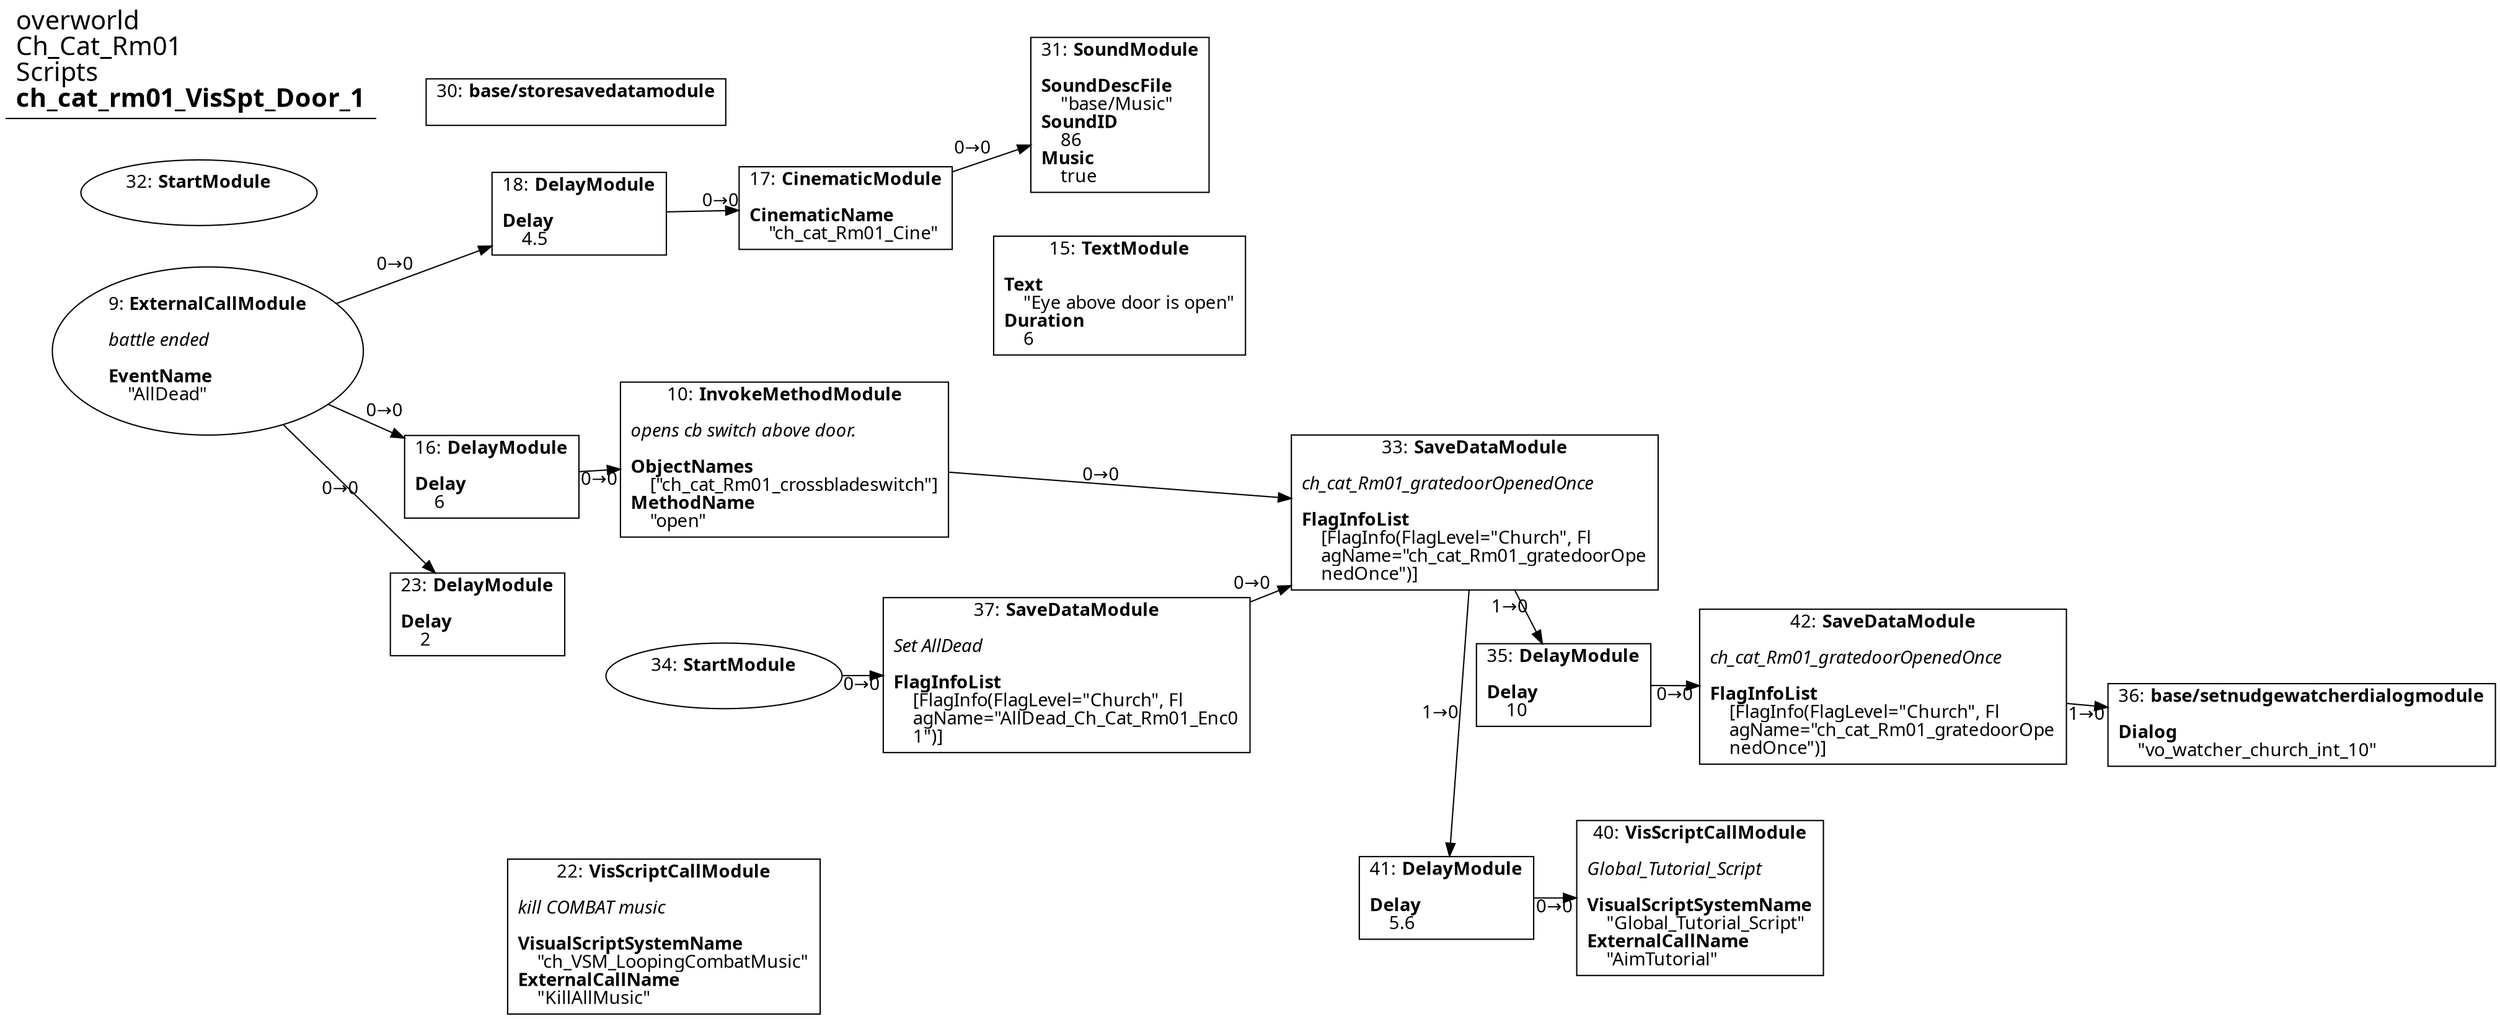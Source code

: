 digraph {
    layout = fdp;
    overlap = prism;
    sep = "+16";
    splines = spline;

    node [ shape = box ];

    graph [ fontname = "Segoe UI" ];
    node [ fontname = "Segoe UI" ];
    edge [ fontname = "Segoe UI" ];

    9 [ label = <9: <b>ExternalCallModule</b><br/><br/><i>battle ended<br align="left"/></i><br align="left"/><b>EventName</b><br align="left"/>    &quot;AllDead&quot;<br align="left"/>> ];
    9 [ shape = oval ]
    9 [ pos = "-0.187,-0.009000001!" ];
    9 -> 16 [ label = "0→0" ];
    9 -> 18 [ label = "0→0" ];
    9 -> 23 [ label = "0→0" ];

    10 [ label = <10: <b>InvokeMethodModule</b><br/><br/><i>opens cb switch above door.<br align="left"/></i><br align="left"/><b>ObjectNames</b><br align="left"/>    [&quot;ch_cat_Rm01_crossbladeswitch&quot;]<br align="left"/><b>MethodName</b><br align="left"/>    &quot;open&quot;<br align="left"/>> ];
    10 [ pos = "0.358,-0.086!" ];
    10 -> 33 [ label = "0→0" ];

    15 [ label = <15: <b>TextModule</b><br/><br/><b>Text</b><br align="left"/>    &quot;Eye above door is open&quot;<br align="left"/><b>Duration</b><br align="left"/>    6<br align="left"/>> ];
    15 [ pos = "0.572,0.028!" ];

    16 [ label = <16: <b>DelayModule</b><br/><br/><b>Delay</b><br align="left"/>    6<br align="left"/>> ];
    16 [ pos = "0.147,-0.086!" ];
    16 -> 10 [ label = "0→0" ];

    17 [ label = <17: <b>CinematicModule</b><br/><br/><b>CinematicName</b><br align="left"/>    &quot;ch_cat_Rm01_Cine&quot;<br align="left"/>> ];
    17 [ pos = "0.34100002,0.115!" ];
    17 -> 31 [ label = "0→0" ];

    18 [ label = <18: <b>DelayModule</b><br/><br/><b>Delay</b><br align="left"/>    4.5<br align="left"/>> ];
    18 [ pos = "0.147,0.115!" ];
    18 -> 17 [ label = "0→0" ];

    22 [ label = <22: <b>VisScriptCallModule</b><br/><br/><i>kill COMBAT music<br align="left"/></i><br align="left"/><b>VisualScriptSystemName</b><br align="left"/>    &quot;ch_VSM_LoopingCombatMusic&quot;<br align="left"/><b>ExternalCallName</b><br align="left"/>    &quot;KillAllMusic&quot;<br align="left"/>> ];
    22 [ pos = "0.26700002,-0.58400005!" ];

    23 [ label = <23: <b>DelayModule</b><br/><br/><b>Delay</b><br align="left"/>    2<br align="left"/>> ];
    23 [ pos = "0.14500001,-0.275!" ];

    30 [ label = <30: <b>base/storesavedatamodule</b><br/><br/>> ];
    30 [ pos = "0.148,0.185!" ];

    31 [ label = <31: <b>SoundModule</b><br/><br/><b>SoundDescFile</b><br align="left"/>    &quot;base/Music&quot;<br align="left"/><b>SoundID</b><br align="left"/>    86<br align="left"/><b>Music</b><br align="left"/>    true<br align="left"/>> ];
    31 [ pos = "0.573,0.17300001!" ];

    32 [ label = <32: <b>StartModule</b><br/><br/>> ];
    32 [ shape = oval ]
    32 [ pos = "-0.24700001,0.172!" ];

    33 [ label = <33: <b>SaveDataModule</b><br/><br/><i>ch_cat_Rm01_gratedoorOpenedOnce<br align="left"/></i><br align="left"/><b>FlagInfoList</b><br align="left"/>    [FlagInfo(FlagLevel=&quot;Church&quot;, Fl<br align="left"/>    agName=&quot;ch_cat_Rm01_gratedoorOpe<br align="left"/>    nedOnce&quot;)]<br align="left"/>> ];
    33 [ pos = "0.77000004,-0.23500001!" ];
    33 -> 35 [ label = "1→0" ];
    33 -> 41 [ label = "1→0" ];

    34 [ label = <34: <b>StartModule</b><br/><br/>> ];
    34 [ shape = oval ]
    34 [ pos = "0.344,-0.33!" ];
    34 -> 37 [ label = "0→0" ];

    35 [ label = <35: <b>DelayModule</b><br/><br/><b>Delay</b><br align="left"/>    10<br align="left"/>> ];
    35 [ pos = "1.1400001,-0.35200003!" ];
    35 -> 42 [ label = "0→0" ];

    36 [ label = <36: <b>base/setnudgewatcherdialogmodule</b><br/><br/><b>Dialog</b><br align="left"/>    &quot;vo_watcher_church_int_10&quot;<br align="left"/>> ];
    36 [ pos = "1.5630001,-0.37500003!" ];

    37 [ label = <37: <b>SaveDataModule</b><br/><br/><i>Set AllDead<br align="left"/></i><br align="left"/><b>FlagInfoList</b><br align="left"/>    [FlagInfo(FlagLevel=&quot;Church&quot;, Fl<br align="left"/>    agName=&quot;AllDead_Ch_Cat_Rm01_Enc0<br align="left"/>    1&quot;)]<br align="left"/>> ];
    37 [ pos = "0.535,-0.33!" ];
    37 -> 33 [ label = "0→0" ];

    40 [ label = <40: <b>VisScriptCallModule</b><br/><br/><i>Global_Tutorial_Script<br align="left"/></i><br align="left"/><b>VisualScriptSystemName</b><br align="left"/>    &quot;Global_Tutorial_Script&quot;<br align="left"/><b>ExternalCallName</b><br align="left"/>    &quot;AimTutorial&quot;<br align="left"/>> ];
    40 [ pos = "1.1680001,-0.554!" ];

    41 [ label = <41: <b>DelayModule</b><br/><br/><b>Delay</b><br align="left"/>    5.6<br align="left"/>> ];
    41 [ pos = "0.98,-0.554!" ];
    41 -> 40 [ label = "0→0" ];

    42 [ label = <42: <b>SaveDataModule</b><br/><br/><i>ch_cat_Rm01_gratedoorOpenedOnce<br align="left"/></i><br align="left"/><b>FlagInfoList</b><br align="left"/>    [FlagInfo(FlagLevel=&quot;Church&quot;, Fl<br align="left"/>    agName=&quot;ch_cat_Rm01_gratedoorOpe<br align="left"/>    nedOnce&quot;)]<br align="left"/>> ];
    42 [ pos = "1.33,-0.35200003!" ];
    42 -> 36 [ label = "1→0" ];

    title [ pos = "-0.24800001,0.186!" ];
    title [ shape = underline ];
    title [ label = <<font point-size="20">overworld<br align="left"/>Ch_Cat_Rm01<br align="left"/>Scripts<br align="left"/><b>ch_cat_rm01_VisSpt_Door_1</b><br align="left"/></font>> ];
}
